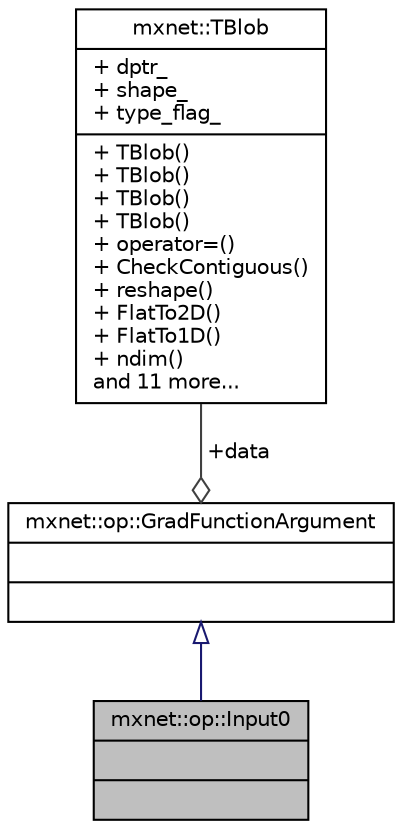 digraph "mxnet::op::Input0"
{
  edge [fontname="Helvetica",fontsize="10",labelfontname="Helvetica",labelfontsize="10"];
  node [fontname="Helvetica",fontsize="10",shape=record];
  Node1 [label="{mxnet::op::Input0\n||}",height=0.2,width=0.4,color="black", fillcolor="grey75", style="filled", fontcolor="black"];
  Node2 -> Node1 [dir="back",color="midnightblue",fontsize="10",style="solid",arrowtail="onormal",fontname="Helvetica"];
  Node2 [label="{mxnet::op::GradFunctionArgument\n||}",height=0.2,width=0.4,color="black", fillcolor="white", style="filled",URL="$structmxnet_1_1op_1_1GradFunctionArgument.html",tooltip="super class of all gradient function argument "];
  Node3 -> Node2 [color="grey25",fontsize="10",style="solid",label=" +data" ,arrowhead="odiamond",fontname="Helvetica"];
  Node3 [label="{mxnet::TBlob\n|+ dptr_\l+ shape_\l+ type_flag_\l|+ TBlob()\l+ TBlob()\l+ TBlob()\l+ TBlob()\l+ operator=()\l+ CheckContiguous()\l+ reshape()\l+ FlatTo2D()\l+ FlatTo1D()\l+ ndim()\land 11 more...\l}",height=0.2,width=0.4,color="black", fillcolor="white", style="filled",URL="$classmxnet_1_1TBlob.html",tooltip="tensor blob class that can be used to hold tensor of any dimension, any device and any data type..."];
}
